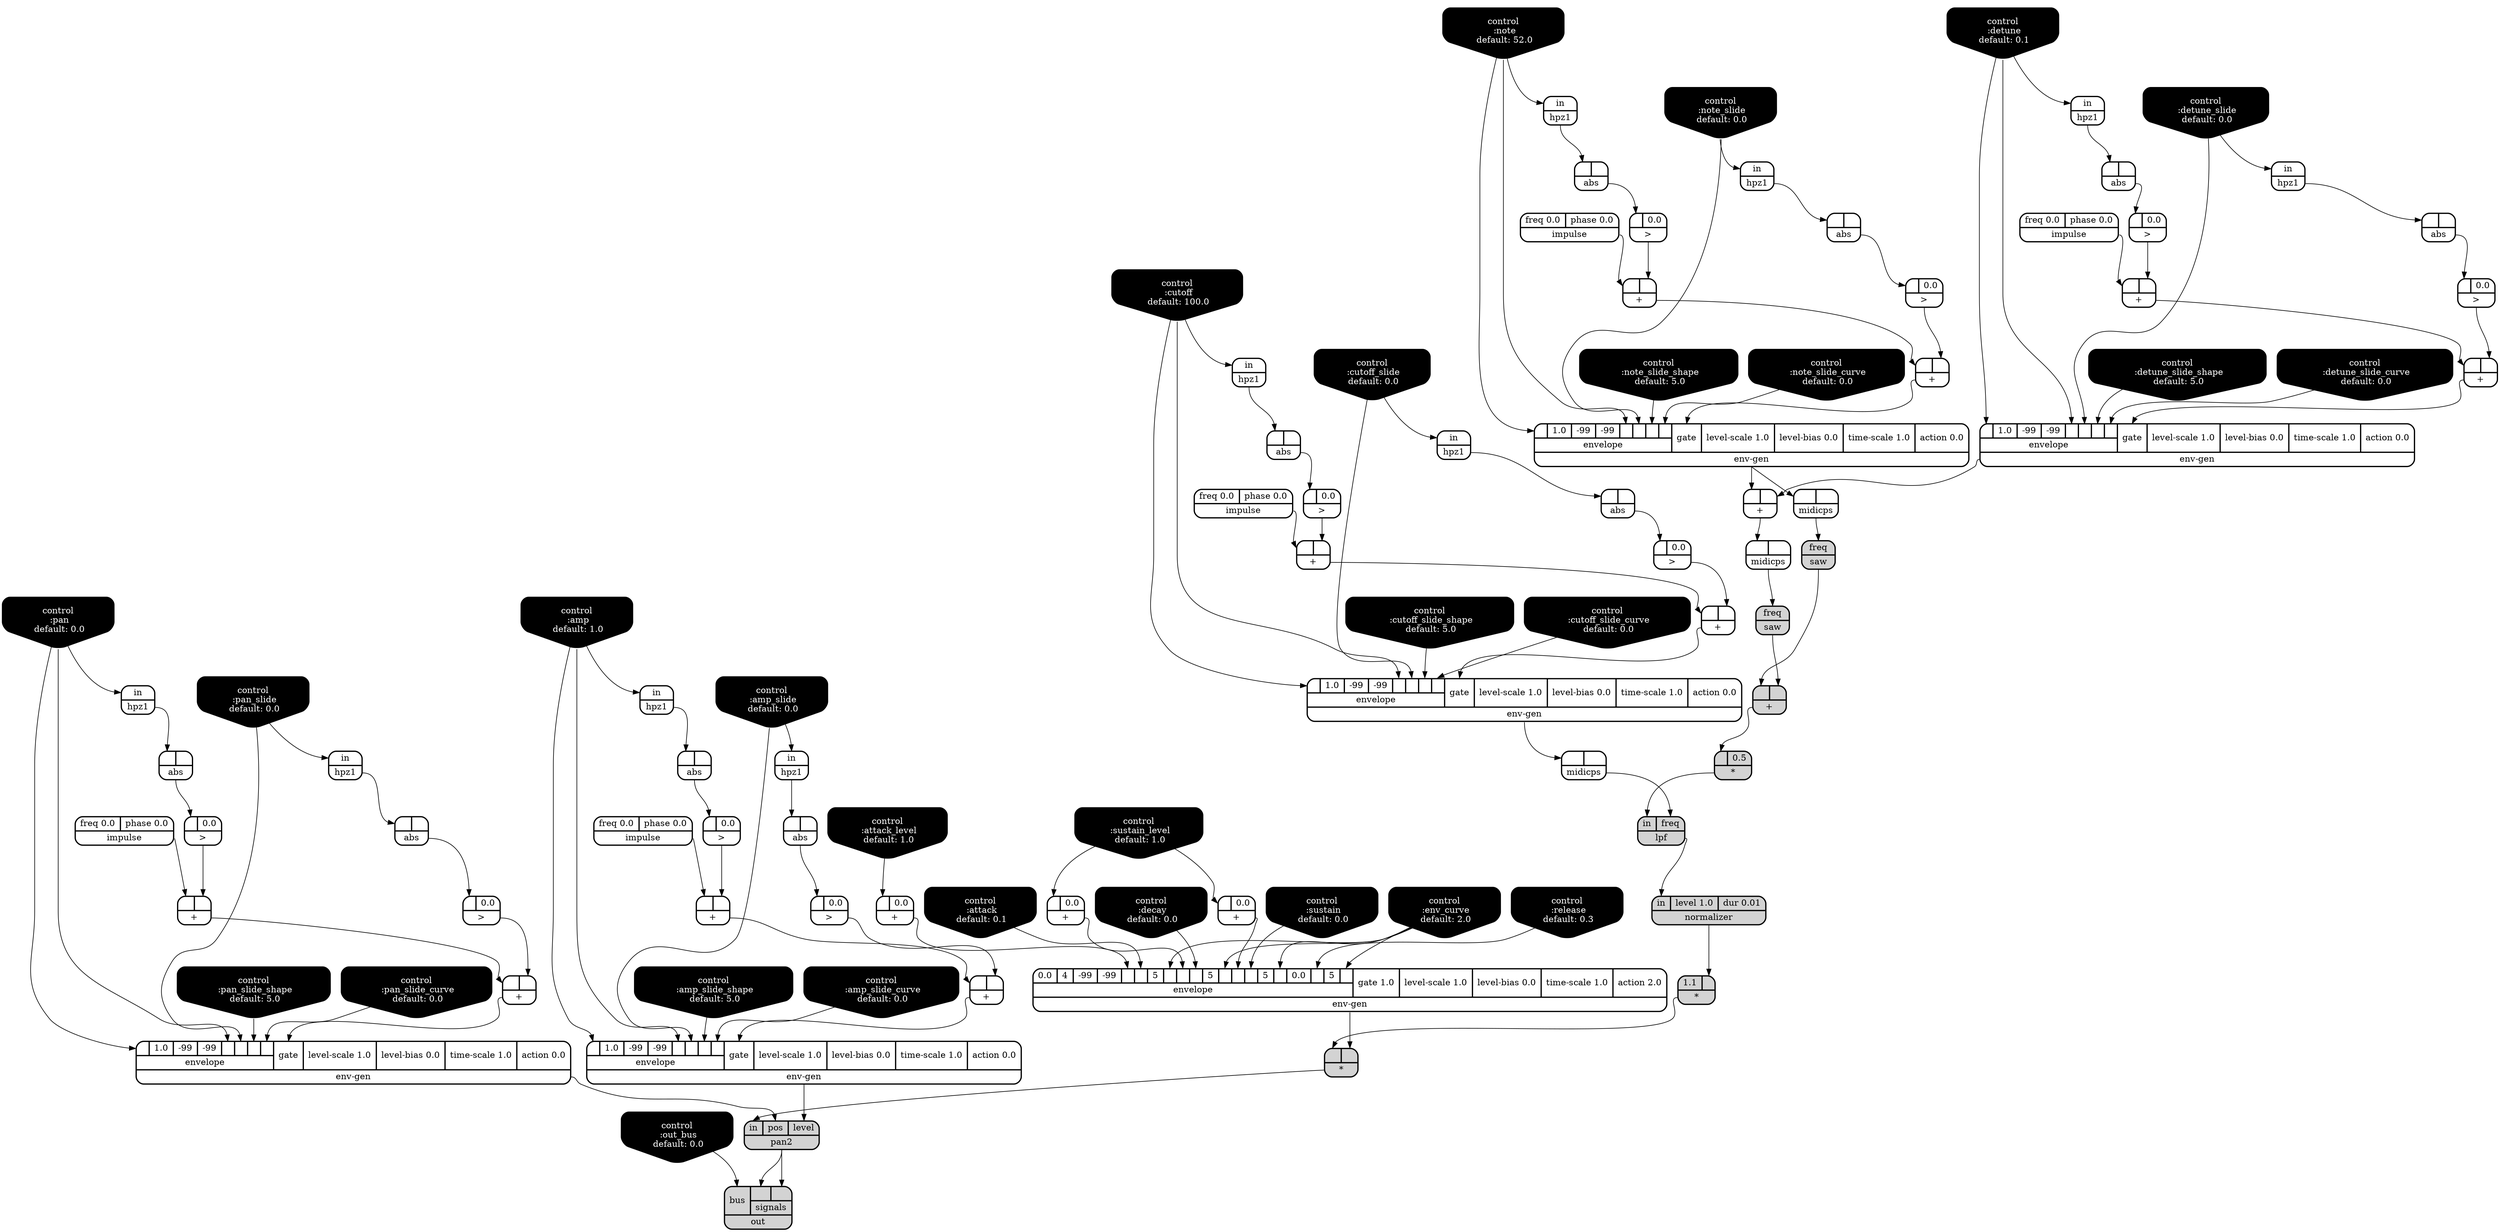 digraph synthdef {
86 [label = "{{ <a> |<b> 0.5} |<__UG_NAME__>* }" style="filled, bold, rounded"  shape=record rankdir=LR];
92 [label = "{{ <a> 1.1|<b> } |<__UG_NAME__>* }" style="filled, bold, rounded"  shape=record rankdir=LR];
93 [label = "{{ <a> |<b> } |<__UG_NAME__>* }" style="filled, bold, rounded"  shape=record rankdir=LR];
32 [label = "{{ <a> |<b> } |<__UG_NAME__>+ }" style="bold, rounded" shape=record rankdir=LR];
36 [label = "{{ <a> |<b> } |<__UG_NAME__>+ }" style="bold, rounded" shape=record rankdir=LR];
41 [label = "{{ <a> |<b> } |<__UG_NAME__>+ }" style="bold, rounded" shape=record rankdir=LR];
45 [label = "{{ <a> |<b> } |<__UG_NAME__>+ }" style="bold, rounded" shape=record rankdir=LR];
57 [label = "{{ <a> |<b> } |<__UG_NAME__>+ }" style="bold, rounded" shape=record rankdir=LR];
58 [label = "{{ <a> |<b> 0.0} |<__UG_NAME__>+ }" style="bold, rounded" shape=record rankdir=LR];
59 [label = "{{ <a> |<b> 0.0} |<__UG_NAME__>+ }" style="bold, rounded" shape=record rankdir=LR];
60 [label = "{{ <a> |<b> 0.0} |<__UG_NAME__>+ }" style="bold, rounded" shape=record rankdir=LR];
66 [label = "{{ <a> |<b> } |<__UG_NAME__>+ }" style="bold, rounded" shape=record rankdir=LR];
70 [label = "{{ <a> |<b> } |<__UG_NAME__>+ }" style="bold, rounded" shape=record rankdir=LR];
75 [label = "{{ <a> |<b> } |<__UG_NAME__>+ }" style="bold, rounded" shape=record rankdir=LR];
77 [label = "{{ <a> |<b> } |<__UG_NAME__>+ }" style="bold, rounded" shape=record rankdir=LR];
79 [label = "{{ <a> |<b> } |<__UG_NAME__>+ }" style="bold, rounded" shape=record rankdir=LR];
83 [label = "{{ <a> |<b> } |<__UG_NAME__>+ }" style="bold, rounded" shape=record rankdir=LR];
85 [label = "{{ <a> |<b> } |<__UG_NAME__>+ }" style="filled, bold, rounded"  shape=record rankdir=LR];
31 [label = "{{ <a> |<b> 0.0} |<__UG_NAME__>\> }" style="bold, rounded" shape=record rankdir=LR];
35 [label = "{{ <a> |<b> 0.0} |<__UG_NAME__>\> }" style="bold, rounded" shape=record rankdir=LR];
40 [label = "{{ <a> |<b> 0.0} |<__UG_NAME__>\> }" style="bold, rounded" shape=record rankdir=LR];
44 [label = "{{ <a> |<b> 0.0} |<__UG_NAME__>\> }" style="bold, rounded" shape=record rankdir=LR];
51 [label = "{{ <a> |<b> 0.0} |<__UG_NAME__>\> }" style="bold, rounded" shape=record rankdir=LR];
56 [label = "{{ <a> |<b> 0.0} |<__UG_NAME__>\> }" style="bold, rounded" shape=record rankdir=LR];
65 [label = "{{ <a> |<b> 0.0} |<__UG_NAME__>\> }" style="bold, rounded" shape=record rankdir=LR];
74 [label = "{{ <a> |<b> 0.0} |<__UG_NAME__>\> }" style="bold, rounded" shape=record rankdir=LR];
76 [label = "{{ <a> |<b> 0.0} |<__UG_NAME__>\> }" style="bold, rounded" shape=record rankdir=LR];
82 [label = "{{ <a> |<b> 0.0} |<__UG_NAME__>\> }" style="bold, rounded" shape=record rankdir=LR];
30 [label = "{{ <a> |<b> } |<__UG_NAME__>abs }" style="bold, rounded" shape=record rankdir=LR];
34 [label = "{{ <a> |<b> } |<__UG_NAME__>abs }" style="bold, rounded" shape=record rankdir=LR];
39 [label = "{{ <a> |<b> } |<__UG_NAME__>abs }" style="bold, rounded" shape=record rankdir=LR];
43 [label = "{{ <a> |<b> } |<__UG_NAME__>abs }" style="bold, rounded" shape=record rankdir=LR];
50 [label = "{{ <a> |<b> } |<__UG_NAME__>abs }" style="bold, rounded" shape=record rankdir=LR];
53 [label = "{{ <a> |<b> } |<__UG_NAME__>abs }" style="bold, rounded" shape=record rankdir=LR];
55 [label = "{{ <a> |<b> } |<__UG_NAME__>abs }" style="bold, rounded" shape=record rankdir=LR];
64 [label = "{{ <a> |<b> } |<__UG_NAME__>abs }" style="bold, rounded" shape=record rankdir=LR];
68 [label = "{{ <a> |<b> } |<__UG_NAME__>abs }" style="bold, rounded" shape=record rankdir=LR];
81 [label = "{{ <a> |<b> } |<__UG_NAME__>abs }" style="bold, rounded" shape=record rankdir=LR];
0 [label = "control
 :note
 default: 52.0" shape=invhouse style="rounded, filled, bold" fillcolor=black fontcolor=white ]; 
1 [label = "control
 :note_slide
 default: 0.0" shape=invhouse style="rounded, filled, bold" fillcolor=black fontcolor=white ]; 
2 [label = "control
 :note_slide_shape
 default: 5.0" shape=invhouse style="rounded, filled, bold" fillcolor=black fontcolor=white ]; 
3 [label = "control
 :note_slide_curve
 default: 0.0" shape=invhouse style="rounded, filled, bold" fillcolor=black fontcolor=white ]; 
4 [label = "control
 :amp
 default: 1.0" shape=invhouse style="rounded, filled, bold" fillcolor=black fontcolor=white ]; 
5 [label = "control
 :amp_slide
 default: 0.0" shape=invhouse style="rounded, filled, bold" fillcolor=black fontcolor=white ]; 
6 [label = "control
 :amp_slide_shape
 default: 5.0" shape=invhouse style="rounded, filled, bold" fillcolor=black fontcolor=white ]; 
7 [label = "control
 :amp_slide_curve
 default: 0.0" shape=invhouse style="rounded, filled, bold" fillcolor=black fontcolor=white ]; 
8 [label = "control
 :pan
 default: 0.0" shape=invhouse style="rounded, filled, bold" fillcolor=black fontcolor=white ]; 
9 [label = "control
 :pan_slide
 default: 0.0" shape=invhouse style="rounded, filled, bold" fillcolor=black fontcolor=white ]; 
10 [label = "control
 :pan_slide_shape
 default: 5.0" shape=invhouse style="rounded, filled, bold" fillcolor=black fontcolor=white ]; 
11 [label = "control
 :pan_slide_curve
 default: 0.0" shape=invhouse style="rounded, filled, bold" fillcolor=black fontcolor=white ]; 
12 [label = "control
 :attack
 default: 0.1" shape=invhouse style="rounded, filled, bold" fillcolor=black fontcolor=white ]; 
13 [label = "control
 :decay
 default: 0.0" shape=invhouse style="rounded, filled, bold" fillcolor=black fontcolor=white ]; 
14 [label = "control
 :sustain
 default: 0.0" shape=invhouse style="rounded, filled, bold" fillcolor=black fontcolor=white ]; 
15 [label = "control
 :release
 default: 0.3" shape=invhouse style="rounded, filled, bold" fillcolor=black fontcolor=white ]; 
16 [label = "control
 :attack_level
 default: 1.0" shape=invhouse style="rounded, filled, bold" fillcolor=black fontcolor=white ]; 
17 [label = "control
 :sustain_level
 default: 1.0" shape=invhouse style="rounded, filled, bold" fillcolor=black fontcolor=white ]; 
18 [label = "control
 :env_curve
 default: 2.0" shape=invhouse style="rounded, filled, bold" fillcolor=black fontcolor=white ]; 
19 [label = "control
 :cutoff
 default: 100.0" shape=invhouse style="rounded, filled, bold" fillcolor=black fontcolor=white ]; 
20 [label = "control
 :cutoff_slide
 default: 0.0" shape=invhouse style="rounded, filled, bold" fillcolor=black fontcolor=white ]; 
21 [label = "control
 :cutoff_slide_shape
 default: 5.0" shape=invhouse style="rounded, filled, bold" fillcolor=black fontcolor=white ]; 
22 [label = "control
 :cutoff_slide_curve
 default: 0.0" shape=invhouse style="rounded, filled, bold" fillcolor=black fontcolor=white ]; 
23 [label = "control
 :detune
 default: 0.1" shape=invhouse style="rounded, filled, bold" fillcolor=black fontcolor=white ]; 
24 [label = "control
 :detune_slide
 default: 0.0" shape=invhouse style="rounded, filled, bold" fillcolor=black fontcolor=white ]; 
25 [label = "control
 :detune_slide_shape
 default: 5.0" shape=invhouse style="rounded, filled, bold" fillcolor=black fontcolor=white ]; 
26 [label = "control
 :detune_slide_curve
 default: 0.0" shape=invhouse style="rounded, filled, bold" fillcolor=black fontcolor=white ]; 
27 [label = "control
 :out_bus
 default: 0.0" shape=invhouse style="rounded, filled, bold" fillcolor=black fontcolor=white ]; 
46 [label = "{{ {{<envelope___control___0>|1.0|-99|-99|<envelope___control___4>|<envelope___control___5>|<envelope___control___6>|<envelope___control___7>}|envelope}|<gate> gate|<level____scale> level-scale 1.0|<level____bias> level-bias 0.0|<time____scale> time-scale 1.0|<action> action 0.0} |<__UG_NAME__>env-gen }" style="bold, rounded" shape=record rankdir=LR];
61 [label = "{{ {{0.0|4|-99|-99|<envelope___binary____op____u____gen___4>|<envelope___control___5>|5|<envelope___control___7>|<envelope___binary____op____u____gen___8>|<envelope___control___9>|5|<envelope___control___11>|<envelope___binary____op____u____gen___12>|<envelope___control___13>|5|<envelope___control___15>|0.0|<envelope___control___17>|5|<envelope___control___19>}|envelope}|<gate> gate 1.0|<level____scale> level-scale 1.0|<level____bias> level-bias 0.0|<time____scale> time-scale 1.0|<action> action 2.0} |<__UG_NAME__>env-gen }" style="bold, rounded" shape=record rankdir=LR];
69 [label = "{{ {{<envelope___control___0>|1.0|-99|-99|<envelope___control___4>|<envelope___control___5>|<envelope___control___6>|<envelope___control___7>}|envelope}|<gate> gate|<level____scale> level-scale 1.0|<level____bias> level-bias 0.0|<time____scale> time-scale 1.0|<action> action 0.0} |<__UG_NAME__>env-gen }" style="bold, rounded" shape=record rankdir=LR];
78 [label = "{{ {{<envelope___control___0>|1.0|-99|-99|<envelope___control___4>|<envelope___control___5>|<envelope___control___6>|<envelope___control___7>}|envelope}|<gate> gate|<level____scale> level-scale 1.0|<level____bias> level-bias 0.0|<time____scale> time-scale 1.0|<action> action 0.0} |<__UG_NAME__>env-gen }" style="bold, rounded" shape=record rankdir=LR];
87 [label = "{{ {{<envelope___control___0>|1.0|-99|-99|<envelope___control___4>|<envelope___control___5>|<envelope___control___6>|<envelope___control___7>}|envelope}|<gate> gate|<level____scale> level-scale 1.0|<level____bias> level-bias 0.0|<time____scale> time-scale 1.0|<action> action 0.0} |<__UG_NAME__>env-gen }" style="bold, rounded" shape=record rankdir=LR];
90 [label = "{{ {{<envelope___control___0>|1.0|-99|-99|<envelope___control___4>|<envelope___control___5>|<envelope___control___6>|<envelope___control___7>}|envelope}|<gate> gate|<level____scale> level-scale 1.0|<level____bias> level-bias 0.0|<time____scale> time-scale 1.0|<action> action 0.0} |<__UG_NAME__>env-gen }" style="bold, rounded" shape=record rankdir=LR];
29 [label = "{{ <in> in} |<__UG_NAME__>hpz1 }" style="bold, rounded" shape=record rankdir=LR];
33 [label = "{{ <in> in} |<__UG_NAME__>hpz1 }" style="bold, rounded" shape=record rankdir=LR];
38 [label = "{{ <in> in} |<__UG_NAME__>hpz1 }" style="bold, rounded" shape=record rankdir=LR];
42 [label = "{{ <in> in} |<__UG_NAME__>hpz1 }" style="bold, rounded" shape=record rankdir=LR];
48 [label = "{{ <in> in} |<__UG_NAME__>hpz1 }" style="bold, rounded" shape=record rankdir=LR];
49 [label = "{{ <in> in} |<__UG_NAME__>hpz1 }" style="bold, rounded" shape=record rankdir=LR];
52 [label = "{{ <in> in} |<__UG_NAME__>hpz1 }" style="bold, rounded" shape=record rankdir=LR];
63 [label = "{{ <in> in} |<__UG_NAME__>hpz1 }" style="bold, rounded" shape=record rankdir=LR];
67 [label = "{{ <in> in} |<__UG_NAME__>hpz1 }" style="bold, rounded" shape=record rankdir=LR];
80 [label = "{{ <in> in} |<__UG_NAME__>hpz1 }" style="bold, rounded" shape=record rankdir=LR];
28 [label = "{{ <freq> freq 0.0|<phase> phase 0.0} |<__UG_NAME__>impulse }" style="bold, rounded" shape=record rankdir=LR];
37 [label = "{{ <freq> freq 0.0|<phase> phase 0.0} |<__UG_NAME__>impulse }" style="bold, rounded" shape=record rankdir=LR];
54 [label = "{{ <freq> freq 0.0|<phase> phase 0.0} |<__UG_NAME__>impulse }" style="bold, rounded" shape=record rankdir=LR];
62 [label = "{{ <freq> freq 0.0|<phase> phase 0.0} |<__UG_NAME__>impulse }" style="bold, rounded" shape=record rankdir=LR];
73 [label = "{{ <freq> freq 0.0|<phase> phase 0.0} |<__UG_NAME__>impulse }" style="bold, rounded" shape=record rankdir=LR];
89 [label = "{{ <in> in|<freq> freq} |<__UG_NAME__>lpf }" style="filled, bold, rounded"  shape=record rankdir=LR];
47 [label = "{{ <a> |<b> } |<__UG_NAME__>midicps }" style="bold, rounded" shape=record rankdir=LR];
71 [label = "{{ <a> |<b> } |<__UG_NAME__>midicps }" style="bold, rounded" shape=record rankdir=LR];
88 [label = "{{ <a> |<b> } |<__UG_NAME__>midicps }" style="bold, rounded" shape=record rankdir=LR];
91 [label = "{{ <in> in|<level> level 1.0|<dur> dur 0.01} |<__UG_NAME__>normalizer }" style="filled, bold, rounded"  shape=record rankdir=LR];
95 [label = "{{ <bus> bus|{{<signals___pan2___0>|<signals___pan2___1>}|signals}} |<__UG_NAME__>out }" style="filled, bold, rounded"  shape=record rankdir=LR];
94 [label = "{{ <in> in|<pos> pos|<level> level} |<__UG_NAME__>pan2 }" style="filled, bold, rounded"  shape=record rankdir=LR];
72 [label = "{{ <freq> freq} |<__UG_NAME__>saw }" style="filled, bold, rounded"  shape=record rankdir=LR];
84 [label = "{{ <freq> freq} |<__UG_NAME__>saw }" style="filled, bold, rounded"  shape=record rankdir=LR];

85:__UG_NAME__ -> 86:a ;
91:__UG_NAME__ -> 92:b ;
61:__UG_NAME__ -> 93:b ;
92:__UG_NAME__ -> 93:a ;
31:__UG_NAME__ -> 32:b ;
28:__UG_NAME__ -> 32:a ;
35:__UG_NAME__ -> 36:b ;
32:__UG_NAME__ -> 36:a ;
40:__UG_NAME__ -> 41:b ;
37:__UG_NAME__ -> 41:a ;
44:__UG_NAME__ -> 45:b ;
41:__UG_NAME__ -> 45:a ;
56:__UG_NAME__ -> 57:b ;
54:__UG_NAME__ -> 57:a ;
16:__UG_NAME__ -> 58:a ;
17:__UG_NAME__ -> 59:a ;
17:__UG_NAME__ -> 60:a ;
65:__UG_NAME__ -> 66:b ;
62:__UG_NAME__ -> 66:a ;
69:__UG_NAME__ -> 70:b ;
46:__UG_NAME__ -> 70:a ;
74:__UG_NAME__ -> 75:b ;
73:__UG_NAME__ -> 75:a ;
76:__UG_NAME__ -> 77:b ;
75:__UG_NAME__ -> 77:a ;
51:__UG_NAME__ -> 79:b ;
57:__UG_NAME__ -> 79:a ;
82:__UG_NAME__ -> 83:b ;
66:__UG_NAME__ -> 83:a ;
72:__UG_NAME__ -> 85:b ;
84:__UG_NAME__ -> 85:a ;
30:__UG_NAME__ -> 31:a ;
34:__UG_NAME__ -> 35:a ;
39:__UG_NAME__ -> 40:a ;
43:__UG_NAME__ -> 44:a ;
50:__UG_NAME__ -> 51:a ;
55:__UG_NAME__ -> 56:a ;
64:__UG_NAME__ -> 65:a ;
53:__UG_NAME__ -> 74:a ;
68:__UG_NAME__ -> 76:a ;
81:__UG_NAME__ -> 82:a ;
29:__UG_NAME__ -> 30:a ;
33:__UG_NAME__ -> 34:a ;
38:__UG_NAME__ -> 39:a ;
42:__UG_NAME__ -> 43:a ;
49:__UG_NAME__ -> 50:a ;
52:__UG_NAME__ -> 53:a ;
48:__UG_NAME__ -> 55:a ;
63:__UG_NAME__ -> 64:a ;
67:__UG_NAME__ -> 68:a ;
80:__UG_NAME__ -> 81:a ;
45:__UG_NAME__ -> 46:gate ;
0:__UG_NAME__ -> 46:envelope___control___0 ;
0:__UG_NAME__ -> 46:envelope___control___4 ;
1:__UG_NAME__ -> 46:envelope___control___5 ;
2:__UG_NAME__ -> 46:envelope___control___6 ;
3:__UG_NAME__ -> 46:envelope___control___7 ;
58:__UG_NAME__ -> 61:envelope___binary____op____u____gen___4 ;
12:__UG_NAME__ -> 61:envelope___control___5 ;
18:__UG_NAME__ -> 61:envelope___control___7 ;
59:__UG_NAME__ -> 61:envelope___binary____op____u____gen___8 ;
13:__UG_NAME__ -> 61:envelope___control___9 ;
18:__UG_NAME__ -> 61:envelope___control___11 ;
60:__UG_NAME__ -> 61:envelope___binary____op____u____gen___12 ;
14:__UG_NAME__ -> 61:envelope___control___13 ;
18:__UG_NAME__ -> 61:envelope___control___15 ;
15:__UG_NAME__ -> 61:envelope___control___17 ;
18:__UG_NAME__ -> 61:envelope___control___19 ;
36:__UG_NAME__ -> 69:gate ;
23:__UG_NAME__ -> 69:envelope___control___0 ;
23:__UG_NAME__ -> 69:envelope___control___4 ;
24:__UG_NAME__ -> 69:envelope___control___5 ;
25:__UG_NAME__ -> 69:envelope___control___6 ;
26:__UG_NAME__ -> 69:envelope___control___7 ;
77:__UG_NAME__ -> 78:gate ;
8:__UG_NAME__ -> 78:envelope___control___0 ;
8:__UG_NAME__ -> 78:envelope___control___4 ;
9:__UG_NAME__ -> 78:envelope___control___5 ;
10:__UG_NAME__ -> 78:envelope___control___6 ;
11:__UG_NAME__ -> 78:envelope___control___7 ;
83:__UG_NAME__ -> 87:gate ;
19:__UG_NAME__ -> 87:envelope___control___0 ;
19:__UG_NAME__ -> 87:envelope___control___4 ;
20:__UG_NAME__ -> 87:envelope___control___5 ;
21:__UG_NAME__ -> 87:envelope___control___6 ;
22:__UG_NAME__ -> 87:envelope___control___7 ;
79:__UG_NAME__ -> 90:gate ;
4:__UG_NAME__ -> 90:envelope___control___0 ;
4:__UG_NAME__ -> 90:envelope___control___4 ;
5:__UG_NAME__ -> 90:envelope___control___5 ;
6:__UG_NAME__ -> 90:envelope___control___6 ;
7:__UG_NAME__ -> 90:envelope___control___7 ;
23:__UG_NAME__ -> 29:in ;
24:__UG_NAME__ -> 33:in ;
0:__UG_NAME__ -> 38:in ;
1:__UG_NAME__ -> 42:in ;
4:__UG_NAME__ -> 48:in ;
5:__UG_NAME__ -> 49:in ;
8:__UG_NAME__ -> 52:in ;
19:__UG_NAME__ -> 63:in ;
9:__UG_NAME__ -> 67:in ;
20:__UG_NAME__ -> 80:in ;
88:__UG_NAME__ -> 89:freq ;
86:__UG_NAME__ -> 89:in ;
46:__UG_NAME__ -> 47:a ;
70:__UG_NAME__ -> 71:a ;
87:__UG_NAME__ -> 88:a ;
89:__UG_NAME__ -> 91:in ;
94:__UG_NAME__ -> 95:signals___pan2___0 ;
94:__UG_NAME__ -> 95:signals___pan2___1 ;
27:__UG_NAME__ -> 95:bus ;
90:__UG_NAME__ -> 94:level ;
78:__UG_NAME__ -> 94:pos ;
93:__UG_NAME__ -> 94:in ;
71:__UG_NAME__ -> 72:freq ;
47:__UG_NAME__ -> 84:freq ;

}